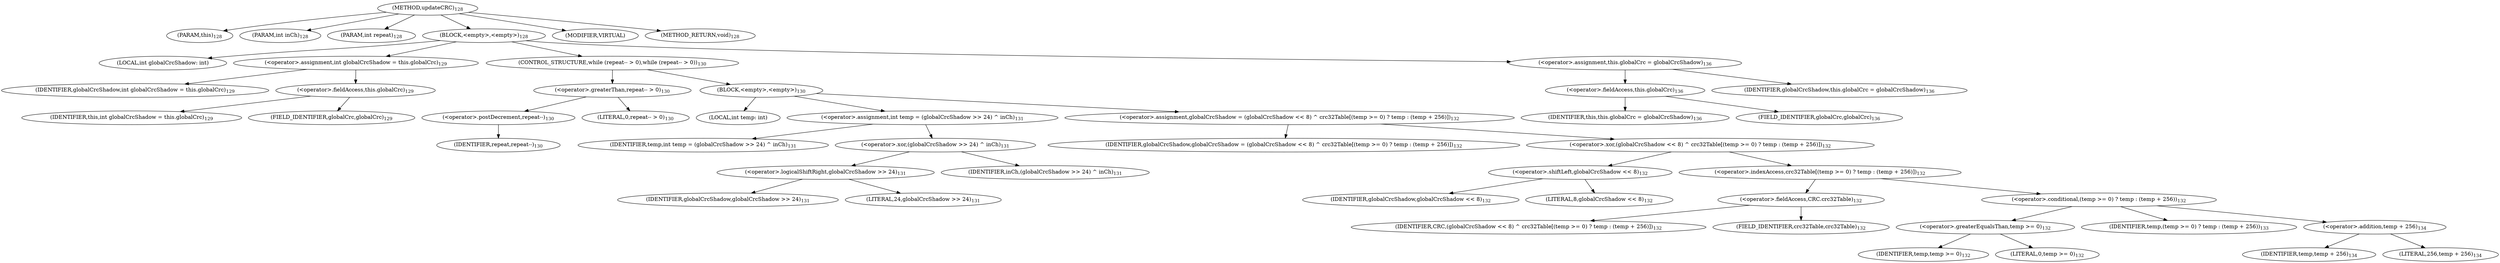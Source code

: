 digraph "updateCRC" {  
"116" [label = <(METHOD,updateCRC)<SUB>128</SUB>> ]
"6" [label = <(PARAM,this)<SUB>128</SUB>> ]
"117" [label = <(PARAM,int inCh)<SUB>128</SUB>> ]
"118" [label = <(PARAM,int repeat)<SUB>128</SUB>> ]
"119" [label = <(BLOCK,&lt;empty&gt;,&lt;empty&gt;)<SUB>128</SUB>> ]
"120" [label = <(LOCAL,int globalCrcShadow: int)> ]
"121" [label = <(&lt;operator&gt;.assignment,int globalCrcShadow = this.globalCrc)<SUB>129</SUB>> ]
"122" [label = <(IDENTIFIER,globalCrcShadow,int globalCrcShadow = this.globalCrc)<SUB>129</SUB>> ]
"123" [label = <(&lt;operator&gt;.fieldAccess,this.globalCrc)<SUB>129</SUB>> ]
"5" [label = <(IDENTIFIER,this,int globalCrcShadow = this.globalCrc)<SUB>129</SUB>> ]
"124" [label = <(FIELD_IDENTIFIER,globalCrc,globalCrc)<SUB>129</SUB>> ]
"125" [label = <(CONTROL_STRUCTURE,while (repeat-- &gt; 0),while (repeat-- &gt; 0))<SUB>130</SUB>> ]
"126" [label = <(&lt;operator&gt;.greaterThan,repeat-- &gt; 0)<SUB>130</SUB>> ]
"127" [label = <(&lt;operator&gt;.postDecrement,repeat--)<SUB>130</SUB>> ]
"128" [label = <(IDENTIFIER,repeat,repeat--)<SUB>130</SUB>> ]
"129" [label = <(LITERAL,0,repeat-- &gt; 0)<SUB>130</SUB>> ]
"130" [label = <(BLOCK,&lt;empty&gt;,&lt;empty&gt;)<SUB>130</SUB>> ]
"131" [label = <(LOCAL,int temp: int)> ]
"132" [label = <(&lt;operator&gt;.assignment,int temp = (globalCrcShadow &gt;&gt; 24) ^ inCh)<SUB>131</SUB>> ]
"133" [label = <(IDENTIFIER,temp,int temp = (globalCrcShadow &gt;&gt; 24) ^ inCh)<SUB>131</SUB>> ]
"134" [label = <(&lt;operator&gt;.xor,(globalCrcShadow &gt;&gt; 24) ^ inCh)<SUB>131</SUB>> ]
"135" [label = <(&lt;operator&gt;.logicalShiftRight,globalCrcShadow &gt;&gt; 24)<SUB>131</SUB>> ]
"136" [label = <(IDENTIFIER,globalCrcShadow,globalCrcShadow &gt;&gt; 24)<SUB>131</SUB>> ]
"137" [label = <(LITERAL,24,globalCrcShadow &gt;&gt; 24)<SUB>131</SUB>> ]
"138" [label = <(IDENTIFIER,inCh,(globalCrcShadow &gt;&gt; 24) ^ inCh)<SUB>131</SUB>> ]
"139" [label = <(&lt;operator&gt;.assignment,globalCrcShadow = (globalCrcShadow &lt;&lt; 8) ^ crc32Table[(temp &gt;= 0) ? temp : (temp + 256)])<SUB>132</SUB>> ]
"140" [label = <(IDENTIFIER,globalCrcShadow,globalCrcShadow = (globalCrcShadow &lt;&lt; 8) ^ crc32Table[(temp &gt;= 0) ? temp : (temp + 256)])<SUB>132</SUB>> ]
"141" [label = <(&lt;operator&gt;.xor,(globalCrcShadow &lt;&lt; 8) ^ crc32Table[(temp &gt;= 0) ? temp : (temp + 256)])<SUB>132</SUB>> ]
"142" [label = <(&lt;operator&gt;.shiftLeft,globalCrcShadow &lt;&lt; 8)<SUB>132</SUB>> ]
"143" [label = <(IDENTIFIER,globalCrcShadow,globalCrcShadow &lt;&lt; 8)<SUB>132</SUB>> ]
"144" [label = <(LITERAL,8,globalCrcShadow &lt;&lt; 8)<SUB>132</SUB>> ]
"145" [label = <(&lt;operator&gt;.indexAccess,crc32Table[(temp &gt;= 0) ? temp : (temp + 256)])<SUB>132</SUB>> ]
"146" [label = <(&lt;operator&gt;.fieldAccess,CRC.crc32Table)<SUB>132</SUB>> ]
"147" [label = <(IDENTIFIER,CRC,(globalCrcShadow &lt;&lt; 8) ^ crc32Table[(temp &gt;= 0) ? temp : (temp + 256)])<SUB>132</SUB>> ]
"148" [label = <(FIELD_IDENTIFIER,crc32Table,crc32Table)<SUB>132</SUB>> ]
"149" [label = <(&lt;operator&gt;.conditional,(temp &gt;= 0) ? temp : (temp + 256))<SUB>132</SUB>> ]
"150" [label = <(&lt;operator&gt;.greaterEqualsThan,temp &gt;= 0)<SUB>132</SUB>> ]
"151" [label = <(IDENTIFIER,temp,temp &gt;= 0)<SUB>132</SUB>> ]
"152" [label = <(LITERAL,0,temp &gt;= 0)<SUB>132</SUB>> ]
"153" [label = <(IDENTIFIER,temp,(temp &gt;= 0) ? temp : (temp + 256))<SUB>133</SUB>> ]
"154" [label = <(&lt;operator&gt;.addition,temp + 256)<SUB>134</SUB>> ]
"155" [label = <(IDENTIFIER,temp,temp + 256)<SUB>134</SUB>> ]
"156" [label = <(LITERAL,256,temp + 256)<SUB>134</SUB>> ]
"157" [label = <(&lt;operator&gt;.assignment,this.globalCrc = globalCrcShadow)<SUB>136</SUB>> ]
"158" [label = <(&lt;operator&gt;.fieldAccess,this.globalCrc)<SUB>136</SUB>> ]
"7" [label = <(IDENTIFIER,this,this.globalCrc = globalCrcShadow)<SUB>136</SUB>> ]
"159" [label = <(FIELD_IDENTIFIER,globalCrc,globalCrc)<SUB>136</SUB>> ]
"160" [label = <(IDENTIFIER,globalCrcShadow,this.globalCrc = globalCrcShadow)<SUB>136</SUB>> ]
"161" [label = <(MODIFIER,VIRTUAL)> ]
"162" [label = <(METHOD_RETURN,void)<SUB>128</SUB>> ]
  "116" -> "6" 
  "116" -> "117" 
  "116" -> "118" 
  "116" -> "119" 
  "116" -> "161" 
  "116" -> "162" 
  "119" -> "120" 
  "119" -> "121" 
  "119" -> "125" 
  "119" -> "157" 
  "121" -> "122" 
  "121" -> "123" 
  "123" -> "5" 
  "123" -> "124" 
  "125" -> "126" 
  "125" -> "130" 
  "126" -> "127" 
  "126" -> "129" 
  "127" -> "128" 
  "130" -> "131" 
  "130" -> "132" 
  "130" -> "139" 
  "132" -> "133" 
  "132" -> "134" 
  "134" -> "135" 
  "134" -> "138" 
  "135" -> "136" 
  "135" -> "137" 
  "139" -> "140" 
  "139" -> "141" 
  "141" -> "142" 
  "141" -> "145" 
  "142" -> "143" 
  "142" -> "144" 
  "145" -> "146" 
  "145" -> "149" 
  "146" -> "147" 
  "146" -> "148" 
  "149" -> "150" 
  "149" -> "153" 
  "149" -> "154" 
  "150" -> "151" 
  "150" -> "152" 
  "154" -> "155" 
  "154" -> "156" 
  "157" -> "158" 
  "157" -> "160" 
  "158" -> "7" 
  "158" -> "159" 
}
